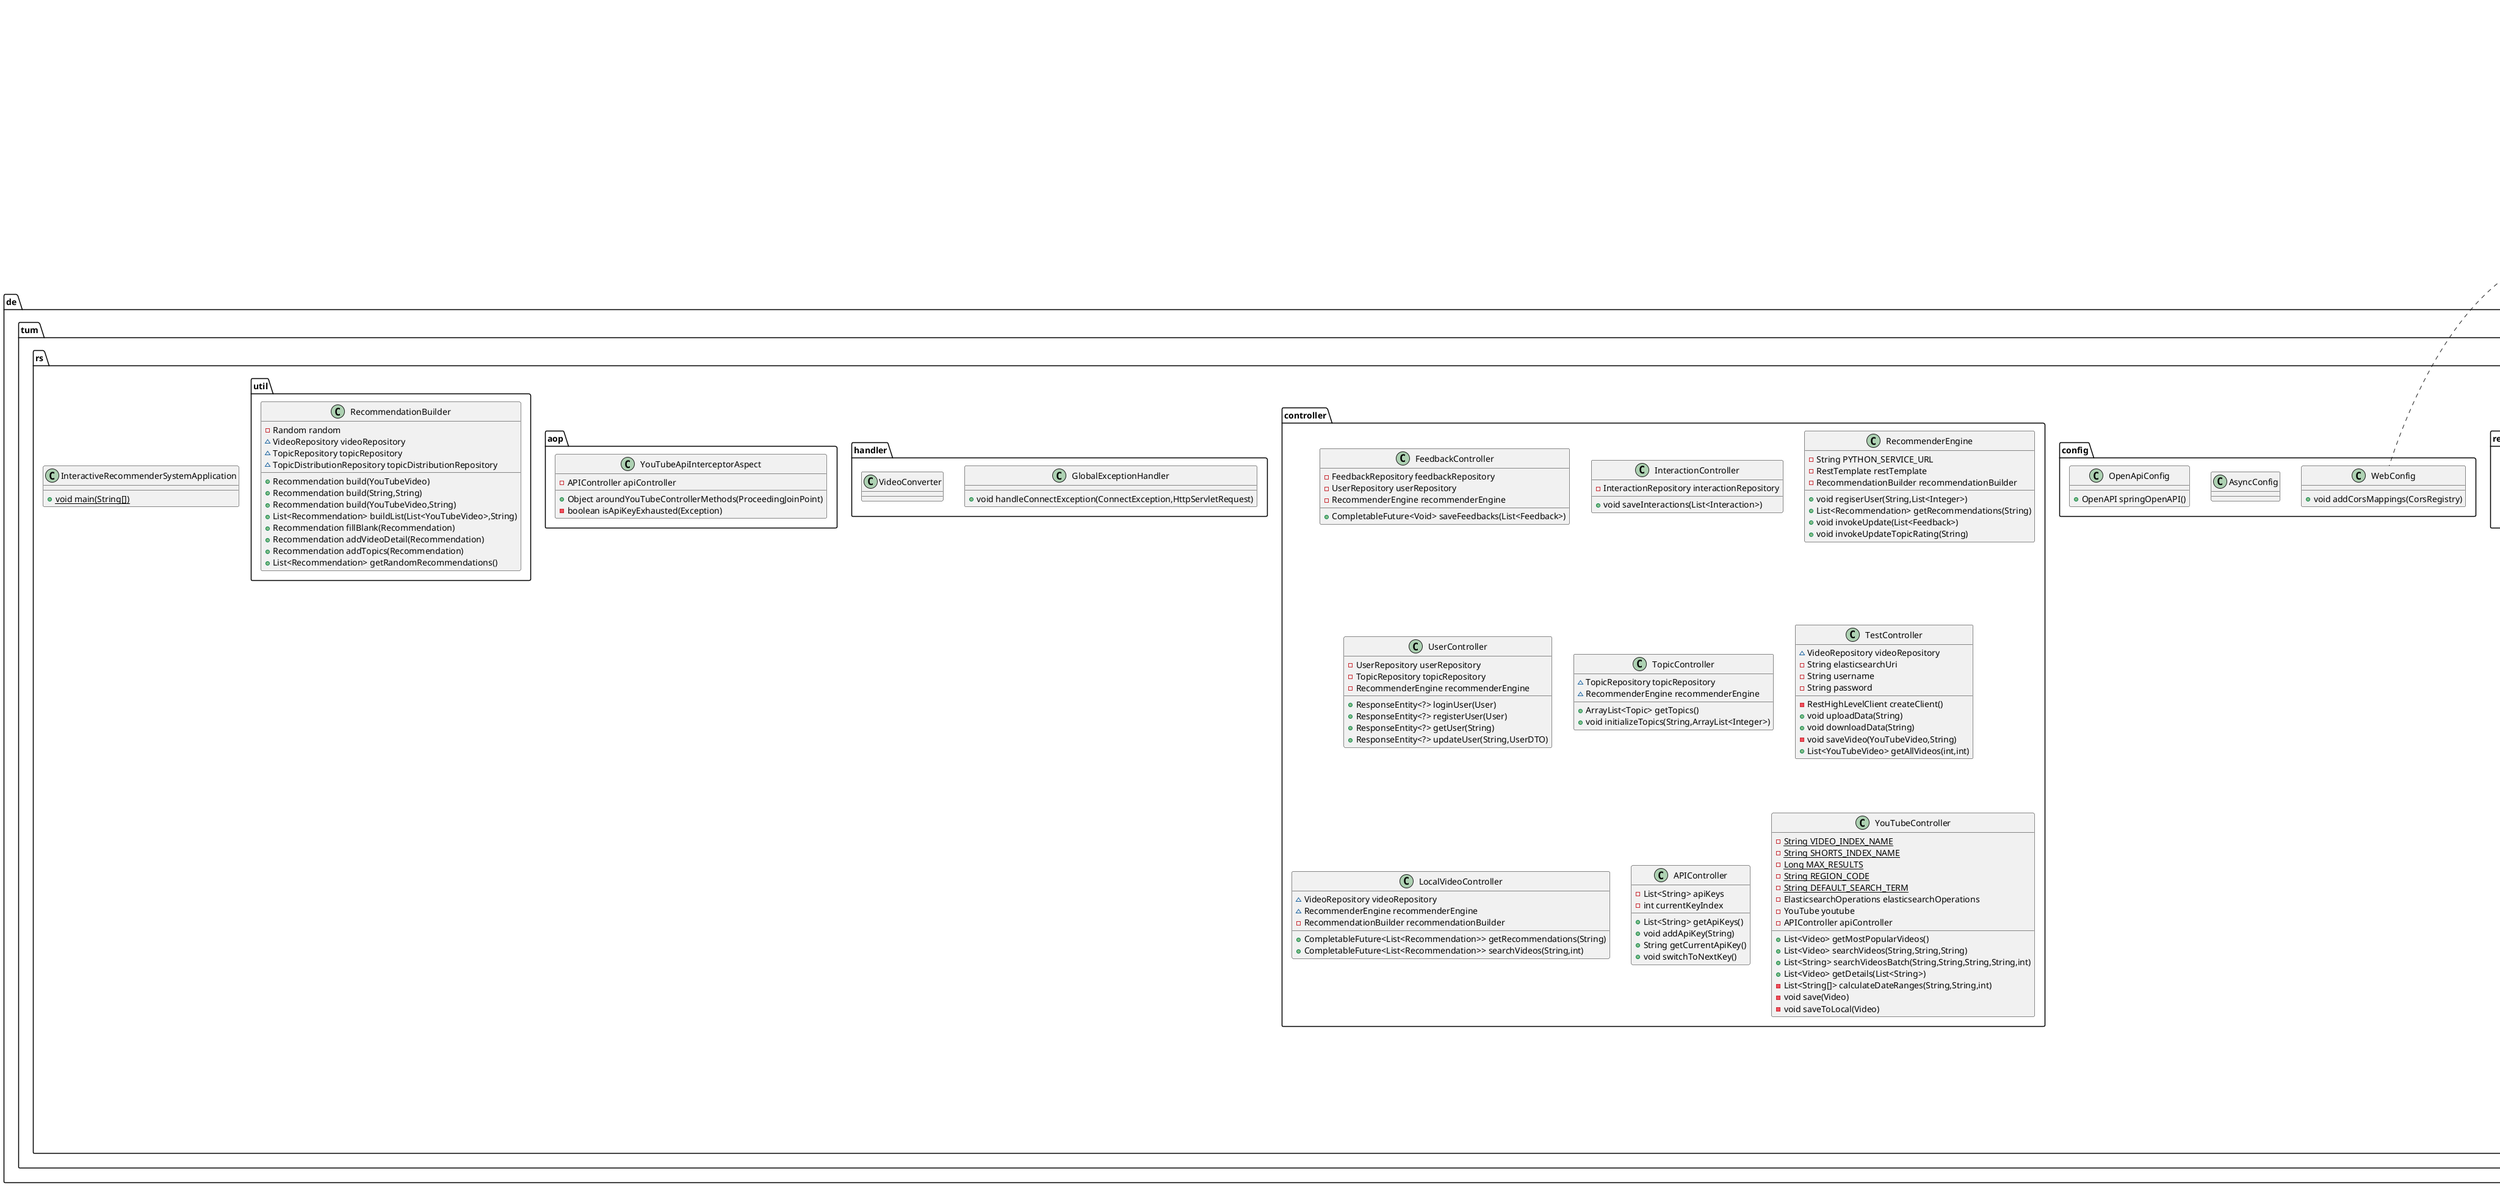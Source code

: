 @startuml
class de.tum.rs.dao.Interaction {
- String id
- String userId
- String page
- Date timestamp
- String videoId
- Integer round
- String component
- String componentValue
}

interface de.tum.rs.repository.FeedbackRepository {
~ List<Feedback> findByUserIdAndTimestampGreaterThan(String,Date)
}

class de.tum.rs.config.WebConfig {
+ void addCorsMappings(CorsRegistry)
}

class de.tum.rs.dao.Feedback {
- String id
- Date timestamp
- String userId
- String videoId
- int rating
- float totalWatchTime
- LinkedList<Interaction> interactions
- ArrayList<String> more
- ArrayList<String> less
- ArrayList<String> dislikeReasons
- Integer round
+ void generateId()
}


class de.tum.rs.dao.Feedback$Interaction {
- String type
- float time
}

class de.tum.rs.controller.FeedbackController {
- FeedbackRepository feedbackRepository
- UserRepository userRepository
- RecommenderEngine recommenderEngine
+ CompletableFuture<Void> saveFeedbacks(List<Feedback>)
}


class de.tum.rs.controller.InteractionController {
- InteractionRepository interactionRepository
+ void saveInteractions(List<Interaction>)
}


class de.tum.rs.controller.RecommenderEngine {
- String PYTHON_SERVICE_URL
- RestTemplate restTemplate
- RecommendationBuilder recommendationBuilder
+ void regiserUser(String,List<Integer>)
+ List<Recommendation> getRecommendations(String)
+ void invokeUpdate(List<Feedback>)
+ void invokeUpdateTopicRating(String)
}


class de.tum.rs.handler.GlobalExceptionHandler {
+ void handleConnectException(ConnectException,HttpServletRequest)
}

interface de.tum.rs.repository.InteractionRepository {
}
class de.tum.rs.config.AsyncConfig {
}
class de.tum.rs.dao.YouTubeVideo {
- String id
- String etag
- String kind
- Snippet snippet
- Statistics statistics
- Status status
- ContentDetails contentDetails
- VideoTopicDetails topicDetails
}

class de.tum.rs.dao.YouTubeVideo$Snippet {
- String categoryId
- String channelId
- String channelTitle
- String defaultAudioLanguage
- String defaultLanguage
- String description
- String liveBroadcastContent
- Localized localized
- PublishedAt publishedAt
- List<String> tags
- Thumbnails thumbnails
- String title
}

class de.tum.rs.dao.YouTubeVideo$Localized {
- String description
- String title
}

class de.tum.rs.dao.YouTubeVideo$PublishedAt {
- Long value
- Boolean dateOnly
- Integer timeZoneShift
}

class de.tum.rs.dao.YouTubeVideo$Thumbnails {
- Thumbnail Default
- Thumbnail high
- Thumbnail maxres
- Thumbnail medium
- Thumbnail standard
}

class de.tum.rs.dao.YouTubeVideo$Thumbnail {
- Integer height
- String url
- Integer width
}

class de.tum.rs.dao.YouTubeVideo$Statistics {
- Long commentCount
- Long favoriteCount
- Long likeCount
- Long viewCount
}

class de.tum.rs.dao.YouTubeVideo$Status {
- Boolean embeddable
- String license
- Boolean madeForKids
- String privacyStatus
- Boolean publicStatsViewable
- String uploadStatus
}

class de.tum.rs.dao.YouTubeVideo$ContentDetails {
- String caption
- ContentRating contentRating
- AccessPolicy countryRestriction
- String definition
- String dimension
- String duration
- Boolean hasCustomThumbnail
- Boolean licensedContent
- String projection
- VideoContentDetailsRegionRestriction regionRestriction
}

interface de.tum.rs.repository.TopicRepository {
}
class de.tum.rs.controller.UserController {
- UserRepository userRepository
- TopicRepository topicRepository
- RecommenderEngine recommenderEngine
+ ResponseEntity<?> loginUser(User)
+ ResponseEntity<?> registerUser(User)
+ ResponseEntity<?> getUser(String)
+ ResponseEntity<?> updateUser(String,UserDTO)
}


interface de.tum.rs.repository.VideoRepository {
~ Page<YouTubeVideo> findAll(Pageable)
~ Page<YouTubeVideo> findByKeyword(String,Pageable)
~ Page<YouTubeVideo> findBySnippetTagsIsNotNull(Pageable)
}

interface de.tum.rs.repository.TopicDistributionRepository {
}
interface de.tum.rs.repository.UserRepository {
~ Optional<User> findByUserId(String)
}

class de.tum.rs.aop.YouTubeApiInterceptorAspect {
- APIController apiController
+ Object aroundYouTubeControllerMethods(ProceedingJoinPoint)
- boolean isApiKeyExhausted(Exception)
}


class de.tum.rs.controller.TopicController {
~ TopicRepository topicRepository
~ RecommenderEngine recommenderEngine
+ ArrayList<Topic> getTopics()
+ void initializeTopics(String,ArrayList<Integer>)
}


class de.tum.rs.controller.TestController {
~ VideoRepository videoRepository
- String elasticsearchUri
- String username
- String password
- RestHighLevelClient createClient()
+ void uploadData(String)
+ void downloadData(String)
- void saveVideo(YouTubeVideo,String)
+ List<YouTubeVideo> getAllVideos(int,int)
}


class de.tum.rs.dto.UserDTO {
- String userId
- HashMap<String,Integer> n_recs_per_model
- ArrayList<TopicDTO> topic_preferences
- Double exploit_coeff
- TopicDTO origin_other_topics
}

class de.tum.rs.config.OpenApiConfig {
+ OpenAPI springOpenAPI()
}

class de.tum.rs.handler.VideoConverter {
}
class de.tum.rs.controller.LocalVideoController {
~ VideoRepository videoRepository
~ RecommenderEngine recommenderEngine
- RecommendationBuilder recommendationBuilder
+ CompletableFuture<List<Recommendation>> getRecommendations(String)
+ CompletableFuture<List<Recommendation>> searchVideos(String,int)
}


class de.tum.rs.dao.TopicDistribution {
- String videoId
- List<TopicScore> most_relevant_topics
}

class de.tum.rs.dao.TopicDistribution$TopicScore {
~ Integer topic_index
~ Double score
}

class de.tum.rs.dto.TopicDTO {
- Integer id
~ Double score
- String description
}

class de.tum.rs.InteractiveRecommenderSystemApplication {
+ {static} void main(String[])
}

class de.tum.rs.controller.APIController {
- List<String> apiKeys
- int currentKeyIndex
+ List<String> getApiKeys()
+ void addApiKey(String)
+ String getCurrentApiKey()
+ void switchToNextKey()
}


class de.tum.rs.controller.YouTubeController {
- {static} String VIDEO_INDEX_NAME
- {static} String SHORTS_INDEX_NAME
- {static} Long MAX_RESULTS
- {static} String REGION_CODE
- {static} String DEFAULT_SEARCH_TERM
- ElasticsearchOperations elasticsearchOperations
- YouTube youtube
- APIController apiController
+ List<Video> getMostPopularVideos()
+ List<Video> searchVideos(String,String,String)
+ List<String> searchVideosBatch(String,String,String,String,int)
+ List<Video> getDetails(List<String>)
- List<String[]> calculateDateRanges(String,String,int)
- void save(Video)
- void saveToLocal(Video)
}


class de.tum.rs.dto.Recommendation {
- String videoId
- String explanation
- YouTubeVideo video
- List<TopicDTO> topics
}

class de.tum.rs.util.RecommendationBuilder {
- Random random
~ VideoRepository videoRepository
~ TopicRepository topicRepository
~ TopicDistributionRepository topicDistributionRepository
+ Recommendation build(YouTubeVideo)
+ Recommendation build(String,String)
+ Recommendation build(YouTubeVideo,String)
+ List<Recommendation> buildList(List<YouTubeVideo>,String)
+ Recommendation fillBlank(Recommendation)
+ Recommendation addVideoDetail(Recommendation)
+ Recommendation addTopics(Recommendation)
+ List<Recommendation> getRandomRecommendations()
}


class de.tum.rs.dao.Topic {
- Integer topicNumber
- String description
- Long document_count
- LinkedHashMap<Object,Object> tokens
}

class de.tum.rs.dao.User {
- String userId
- Date feedbackLastUsed
- ArrayList<Double> topic_preferences
- HashMap<String,Integer> n_recs_per_model
- ArrayList<Double> recommended_topics_in_top_popular_rs
- Double exploit_coeff
- HashMap<String,ArrayList<Integer>> topic_ratings
}



org.springframework.data.elasticsearch.repository.ElasticsearchRepository <|-- de.tum.rs.repository.FeedbackRepository
org.springframework.web.servlet.config.annotation.WebMvcConfigurer <|.. de.tum.rs.config.WebConfig
de.tum.rs.dao.Feedback +.. de.tum.rs.dao.Feedback$Interaction
org.springframework.data.elasticsearch.repository.ElasticsearchRepository <|-- de.tum.rs.repository.InteractionRepository
de.tum.rs.dao.YouTubeVideo +.. de.tum.rs.dao.YouTubeVideo$Snippet
de.tum.rs.dao.YouTubeVideo +.. de.tum.rs.dao.YouTubeVideo$Localized
de.tum.rs.dao.YouTubeVideo +.. de.tum.rs.dao.YouTubeVideo$PublishedAt
de.tum.rs.dao.YouTubeVideo +.. de.tum.rs.dao.YouTubeVideo$Thumbnails
de.tum.rs.dao.YouTubeVideo +.. de.tum.rs.dao.YouTubeVideo$Thumbnail
de.tum.rs.dao.YouTubeVideo +.. de.tum.rs.dao.YouTubeVideo$Statistics
de.tum.rs.dao.YouTubeVideo +.. de.tum.rs.dao.YouTubeVideo$Status
de.tum.rs.dao.YouTubeVideo +.. de.tum.rs.dao.YouTubeVideo$ContentDetails
org.springframework.data.elasticsearch.repository.ElasticsearchRepository <|-- de.tum.rs.repository.TopicRepository
org.springframework.data.elasticsearch.repository.ElasticsearchRepository <|-- de.tum.rs.repository.VideoRepository
org.springframework.data.elasticsearch.repository.ElasticsearchRepository <|-- de.tum.rs.repository.TopicDistributionRepository
org.springframework.data.elasticsearch.repository.ElasticsearchRepository <|-- de.tum.rs.repository.UserRepository
de.tum.rs.dao.TopicDistribution +.. de.tum.rs.dao.TopicDistribution$TopicScore
@enduml